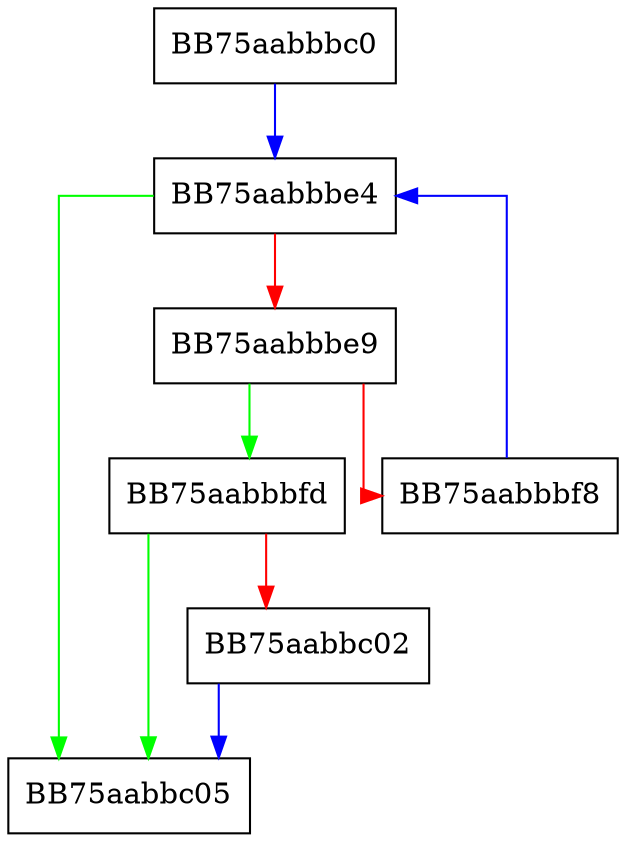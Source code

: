 digraph BufferCopy {
  node [shape="box"];
  graph [splines=ortho];
  BB75aabbbc0 -> BB75aabbbe4 [color="blue"];
  BB75aabbbe4 -> BB75aabbc05 [color="green"];
  BB75aabbbe4 -> BB75aabbbe9 [color="red"];
  BB75aabbbe9 -> BB75aabbbfd [color="green"];
  BB75aabbbe9 -> BB75aabbbf8 [color="red"];
  BB75aabbbf8 -> BB75aabbbe4 [color="blue"];
  BB75aabbbfd -> BB75aabbc05 [color="green"];
  BB75aabbbfd -> BB75aabbc02 [color="red"];
  BB75aabbc02 -> BB75aabbc05 [color="blue"];
}